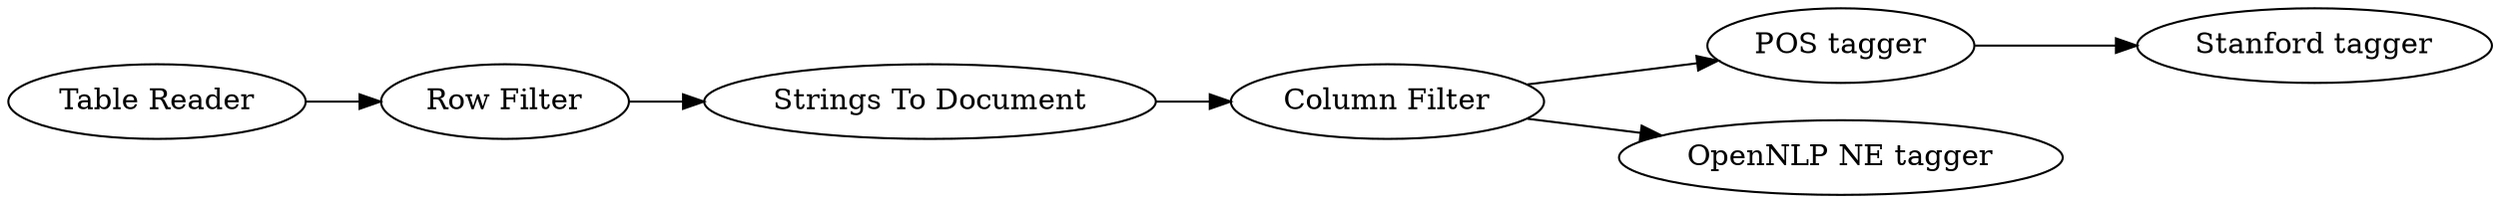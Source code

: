 digraph {
	5 [label="Column Filter"]
	124 [label="Row Filter"]
	126 [label="Strings To Document"]
	127 [label="POS tagger"]
	128 [label="Stanford tagger"]
	129 [label="OpenNLP NE tagger"]
	130 [label="Table Reader"]
	5 -> 129
	5 -> 127
	124 -> 126
	126 -> 5
	127 -> 128
	130 -> 124
	rankdir=LR
}
